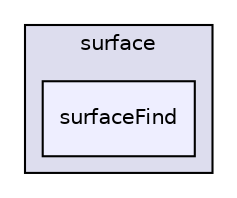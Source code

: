 digraph "applications/utilities/surface/surfaceFind" {
  bgcolor=transparent;
  compound=true
  node [ fontsize="10", fontname="Helvetica"];
  edge [ labelfontsize="10", labelfontname="Helvetica"];
  subgraph clusterdir_f17de662d5fa06afbf0442aecb6ca0a0 {
    graph [ bgcolor="#ddddee", pencolor="black", label="surface" fontname="Helvetica", fontsize="10", URL="dir_f17de662d5fa06afbf0442aecb6ca0a0.html"]
  dir_49cc53a37affccc1a79719b45c86e7e9 [shape=box, label="surfaceFind", style="filled", fillcolor="#eeeeff", pencolor="black", URL="dir_49cc53a37affccc1a79719b45c86e7e9.html"];
  }
}
